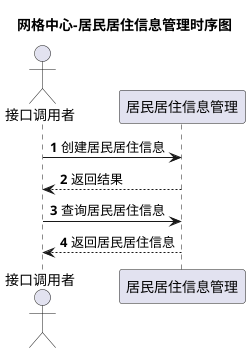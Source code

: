 @startuml
title 网格中心-居民居住信息管理时序图

actor 接口调用者 as user
participant 居民居住信息管理 as public

autonumber
user->public:创建居民居住信息
public-->user:返回结果
user->public:查询居民居住信息
public-->user:返回居民居住信息

@enduml